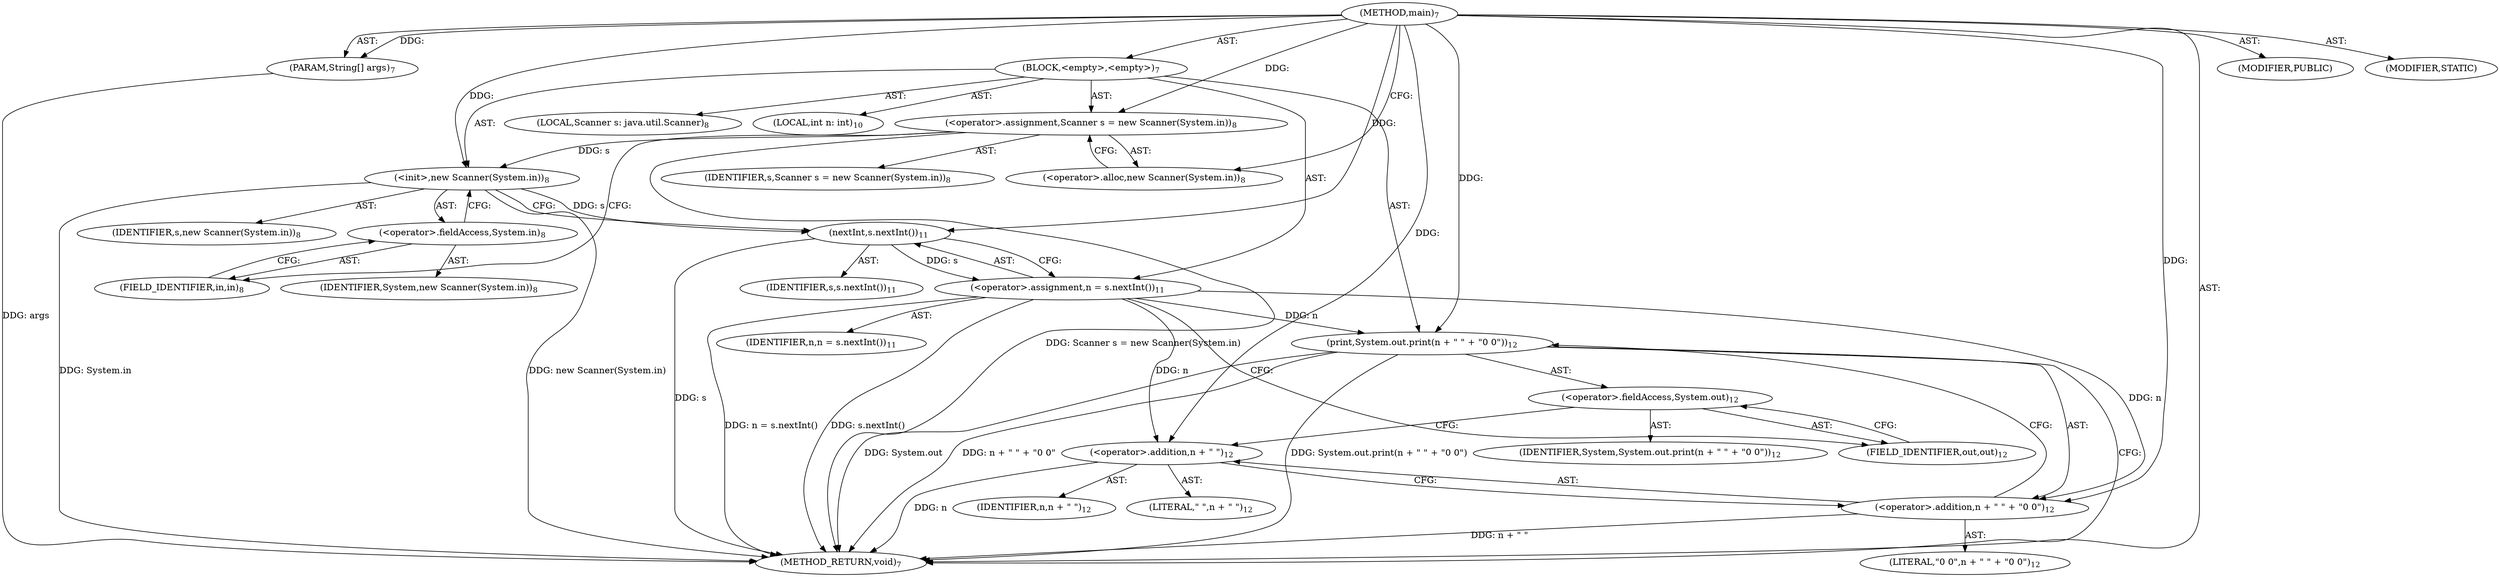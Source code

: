 digraph "main" {  
"19" [label = <(METHOD,main)<SUB>7</SUB>> ]
"20" [label = <(PARAM,String[] args)<SUB>7</SUB>> ]
"21" [label = <(BLOCK,&lt;empty&gt;,&lt;empty&gt;)<SUB>7</SUB>> ]
"4" [label = <(LOCAL,Scanner s: java.util.Scanner)<SUB>8</SUB>> ]
"22" [label = <(&lt;operator&gt;.assignment,Scanner s = new Scanner(System.in))<SUB>8</SUB>> ]
"23" [label = <(IDENTIFIER,s,Scanner s = new Scanner(System.in))<SUB>8</SUB>> ]
"24" [label = <(&lt;operator&gt;.alloc,new Scanner(System.in))<SUB>8</SUB>> ]
"25" [label = <(&lt;init&gt;,new Scanner(System.in))<SUB>8</SUB>> ]
"3" [label = <(IDENTIFIER,s,new Scanner(System.in))<SUB>8</SUB>> ]
"26" [label = <(&lt;operator&gt;.fieldAccess,System.in)<SUB>8</SUB>> ]
"27" [label = <(IDENTIFIER,System,new Scanner(System.in))<SUB>8</SUB>> ]
"28" [label = <(FIELD_IDENTIFIER,in,in)<SUB>8</SUB>> ]
"29" [label = <(LOCAL,int n: int)<SUB>10</SUB>> ]
"30" [label = <(&lt;operator&gt;.assignment,n = s.nextInt())<SUB>11</SUB>> ]
"31" [label = <(IDENTIFIER,n,n = s.nextInt())<SUB>11</SUB>> ]
"32" [label = <(nextInt,s.nextInt())<SUB>11</SUB>> ]
"33" [label = <(IDENTIFIER,s,s.nextInt())<SUB>11</SUB>> ]
"34" [label = <(print,System.out.print(n + &quot; &quot; + &quot;0 0&quot;))<SUB>12</SUB>> ]
"35" [label = <(&lt;operator&gt;.fieldAccess,System.out)<SUB>12</SUB>> ]
"36" [label = <(IDENTIFIER,System,System.out.print(n + &quot; &quot; + &quot;0 0&quot;))<SUB>12</SUB>> ]
"37" [label = <(FIELD_IDENTIFIER,out,out)<SUB>12</SUB>> ]
"38" [label = <(&lt;operator&gt;.addition,n + &quot; &quot; + &quot;0 0&quot;)<SUB>12</SUB>> ]
"39" [label = <(&lt;operator&gt;.addition,n + &quot; &quot;)<SUB>12</SUB>> ]
"40" [label = <(IDENTIFIER,n,n + &quot; &quot;)<SUB>12</SUB>> ]
"41" [label = <(LITERAL,&quot; &quot;,n + &quot; &quot;)<SUB>12</SUB>> ]
"42" [label = <(LITERAL,&quot;0 0&quot;,n + &quot; &quot; + &quot;0 0&quot;)<SUB>12</SUB>> ]
"43" [label = <(MODIFIER,PUBLIC)> ]
"44" [label = <(MODIFIER,STATIC)> ]
"45" [label = <(METHOD_RETURN,void)<SUB>7</SUB>> ]
  "19" -> "20"  [ label = "AST: "] 
  "19" -> "21"  [ label = "AST: "] 
  "19" -> "43"  [ label = "AST: "] 
  "19" -> "44"  [ label = "AST: "] 
  "19" -> "45"  [ label = "AST: "] 
  "21" -> "4"  [ label = "AST: "] 
  "21" -> "22"  [ label = "AST: "] 
  "21" -> "25"  [ label = "AST: "] 
  "21" -> "29"  [ label = "AST: "] 
  "21" -> "30"  [ label = "AST: "] 
  "21" -> "34"  [ label = "AST: "] 
  "22" -> "23"  [ label = "AST: "] 
  "22" -> "24"  [ label = "AST: "] 
  "25" -> "3"  [ label = "AST: "] 
  "25" -> "26"  [ label = "AST: "] 
  "26" -> "27"  [ label = "AST: "] 
  "26" -> "28"  [ label = "AST: "] 
  "30" -> "31"  [ label = "AST: "] 
  "30" -> "32"  [ label = "AST: "] 
  "32" -> "33"  [ label = "AST: "] 
  "34" -> "35"  [ label = "AST: "] 
  "34" -> "38"  [ label = "AST: "] 
  "35" -> "36"  [ label = "AST: "] 
  "35" -> "37"  [ label = "AST: "] 
  "38" -> "39"  [ label = "AST: "] 
  "38" -> "42"  [ label = "AST: "] 
  "39" -> "40"  [ label = "AST: "] 
  "39" -> "41"  [ label = "AST: "] 
  "22" -> "28"  [ label = "CFG: "] 
  "25" -> "32"  [ label = "CFG: "] 
  "30" -> "37"  [ label = "CFG: "] 
  "34" -> "45"  [ label = "CFG: "] 
  "24" -> "22"  [ label = "CFG: "] 
  "26" -> "25"  [ label = "CFG: "] 
  "32" -> "30"  [ label = "CFG: "] 
  "35" -> "39"  [ label = "CFG: "] 
  "38" -> "34"  [ label = "CFG: "] 
  "28" -> "26"  [ label = "CFG: "] 
  "37" -> "35"  [ label = "CFG: "] 
  "39" -> "38"  [ label = "CFG: "] 
  "19" -> "24"  [ label = "CFG: "] 
  "20" -> "45"  [ label = "DDG: args"] 
  "22" -> "45"  [ label = "DDG: Scanner s = new Scanner(System.in)"] 
  "25" -> "45"  [ label = "DDG: System.in"] 
  "25" -> "45"  [ label = "DDG: new Scanner(System.in)"] 
  "32" -> "45"  [ label = "DDG: s"] 
  "30" -> "45"  [ label = "DDG: s.nextInt()"] 
  "30" -> "45"  [ label = "DDG: n = s.nextInt()"] 
  "34" -> "45"  [ label = "DDG: System.out"] 
  "39" -> "45"  [ label = "DDG: n"] 
  "38" -> "45"  [ label = "DDG: n + &quot; &quot;"] 
  "34" -> "45"  [ label = "DDG: n + &quot; &quot; + &quot;0 0&quot;"] 
  "34" -> "45"  [ label = "DDG: System.out.print(n + &quot; &quot; + &quot;0 0&quot;)"] 
  "19" -> "20"  [ label = "DDG: "] 
  "19" -> "22"  [ label = "DDG: "] 
  "32" -> "30"  [ label = "DDG: s"] 
  "22" -> "25"  [ label = "DDG: s"] 
  "19" -> "25"  [ label = "DDG: "] 
  "30" -> "34"  [ label = "DDG: n"] 
  "19" -> "34"  [ label = "DDG: "] 
  "25" -> "32"  [ label = "DDG: s"] 
  "19" -> "32"  [ label = "DDG: "] 
  "30" -> "38"  [ label = "DDG: n"] 
  "19" -> "38"  [ label = "DDG: "] 
  "30" -> "39"  [ label = "DDG: n"] 
  "19" -> "39"  [ label = "DDG: "] 
}

